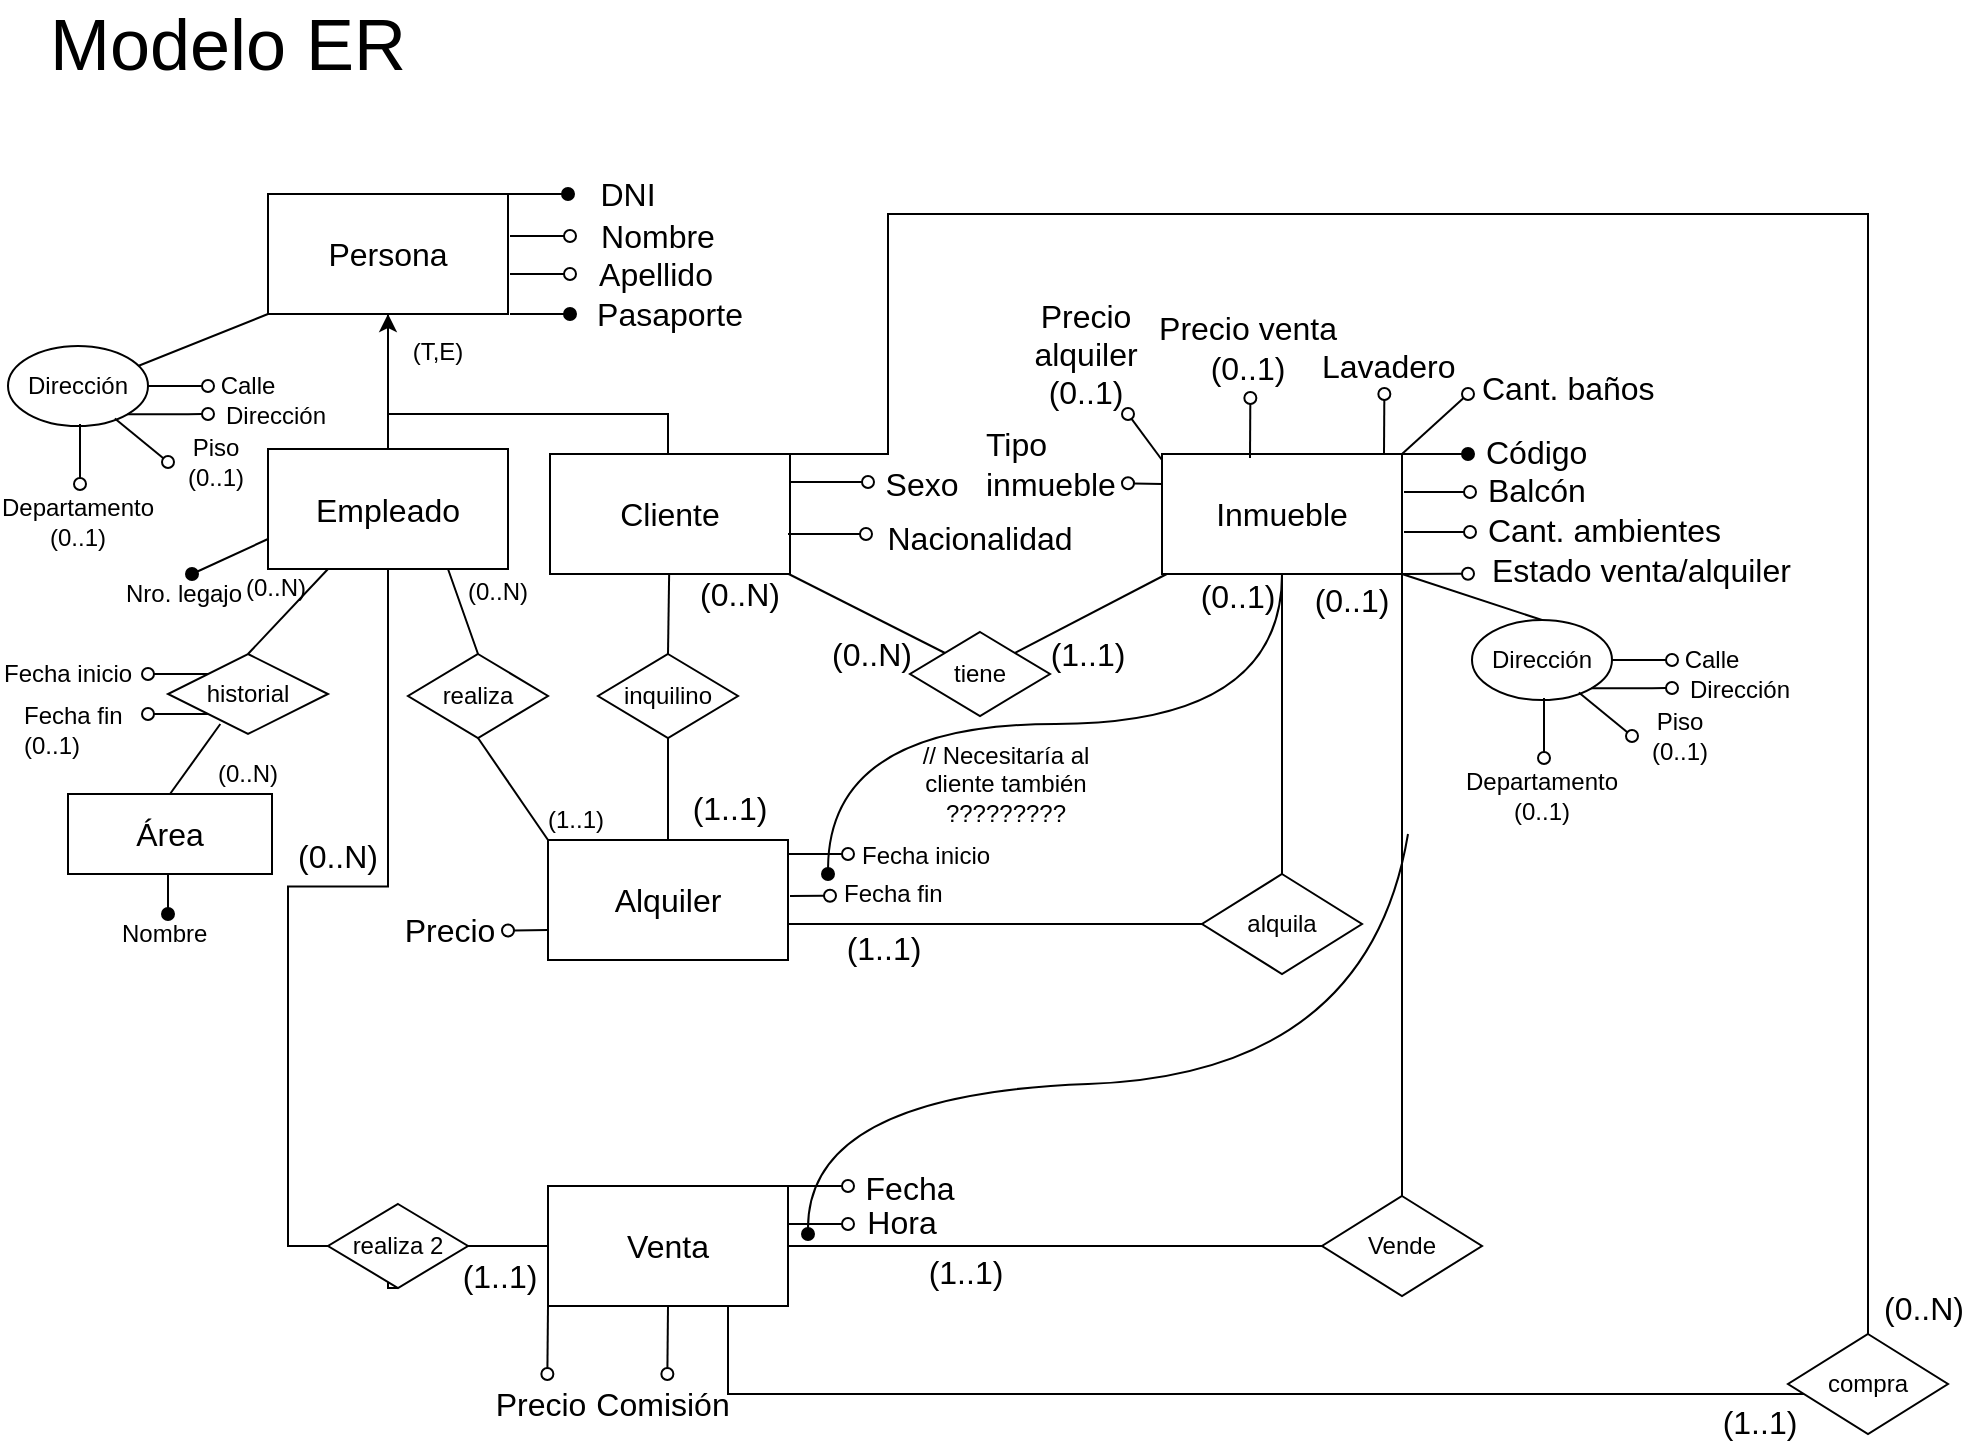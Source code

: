 <mxfile version="20.2.7" type="device"><diagram id="W8hEB3tM018DTGU-wFi-" name="Ejercicio 1"><mxGraphModel dx="2170" dy="1125" grid="1" gridSize="10" guides="1" tooltips="1" connect="1" arrows="1" fold="1" page="1" pageScale="1" pageWidth="827" pageHeight="1169" math="0" shadow="0"><root><mxCell id="0"/><mxCell id="1" parent="0"/><mxCell id="OO-5NYJjvd0IN1v0idhl-1" value="&lt;font style=&quot;font-size: 36px;&quot;&gt;Modelo ER&lt;br&gt;&lt;/font&gt;" style="text;html=1;strokeColor=none;fillColor=none;align=center;verticalAlign=middle;whiteSpace=wrap;rounded=0;" parent="1" vertex="1"><mxGeometry x="40" y="50" width="200" height="30" as="geometry"/></mxCell><mxCell id="OO-5NYJjvd0IN1v0idhl-5" style="edgeStyle=orthogonalEdgeStyle;rounded=0;orthogonalLoop=1;jettySize=auto;html=1;exitX=1;exitY=0;exitDx=0;exitDy=0;fontSize=16;endArrow=oval;endFill=1;" parent="1" source="OO-5NYJjvd0IN1v0idhl-3" edge="1"><mxGeometry relative="1" as="geometry"><mxPoint x="310" y="140" as="targetPoint"/></mxGeometry></mxCell><mxCell id="OO-5NYJjvd0IN1v0idhl-13" style="rounded=0;orthogonalLoop=1;jettySize=auto;html=1;exitX=0;exitY=1;exitDx=0;exitDy=0;fontSize=16;endArrow=none;endFill=0;" parent="1" source="OO-5NYJjvd0IN1v0idhl-3" edge="1"><mxGeometry relative="1" as="geometry"><mxPoint x="60" y="240" as="targetPoint"/></mxGeometry></mxCell><mxCell id="OO-5NYJjvd0IN1v0idhl-24" style="edgeStyle=orthogonalEdgeStyle;rounded=0;orthogonalLoop=1;jettySize=auto;html=1;exitX=0.75;exitY=1;exitDx=0;exitDy=0;fontSize=16;endArrow=classic;endFill=1;" parent="1" source="OO-5NYJjvd0IN1v0idhl-3" edge="1"><mxGeometry relative="1" as="geometry"><mxPoint x="360" y="320" as="targetPoint"/><Array as="points"><mxPoint x="220" y="200"/><mxPoint x="220" y="250"/><mxPoint x="360" y="250"/></Array></mxGeometry></mxCell><mxCell id="OO-5NYJjvd0IN1v0idhl-26" style="edgeStyle=orthogonalEdgeStyle;rounded=0;orthogonalLoop=1;jettySize=auto;html=1;fontSize=16;endArrow=none;endFill=0;startArrow=classic;startFill=1;" parent="1" source="OO-5NYJjvd0IN1v0idhl-3" edge="1"><mxGeometry relative="1" as="geometry"><mxPoint x="220" y="270" as="targetPoint"/></mxGeometry></mxCell><mxCell id="OO-5NYJjvd0IN1v0idhl-3" value="Persona" style="rounded=0;whiteSpace=wrap;html=1;fontSize=16;" parent="1" vertex="1"><mxGeometry x="160" y="140" width="120" height="60" as="geometry"/></mxCell><mxCell id="OO-5NYJjvd0IN1v0idhl-6" value="DNI" style="text;html=1;strokeColor=none;fillColor=none;align=center;verticalAlign=middle;whiteSpace=wrap;rounded=0;fontSize=16;" parent="1" vertex="1"><mxGeometry x="320" y="130" width="40" height="20" as="geometry"/></mxCell><mxCell id="OO-5NYJjvd0IN1v0idhl-7" style="edgeStyle=orthogonalEdgeStyle;rounded=0;orthogonalLoop=1;jettySize=auto;html=1;exitX=1;exitY=0;exitDx=0;exitDy=0;fontSize=16;endArrow=oval;endFill=0;" parent="1" edge="1"><mxGeometry relative="1" as="geometry"><mxPoint x="311" y="161" as="targetPoint"/><mxPoint x="281" y="161" as="sourcePoint"/></mxGeometry></mxCell><mxCell id="OO-5NYJjvd0IN1v0idhl-8" value="Nombre" style="text;html=1;strokeColor=none;fillColor=none;align=center;verticalAlign=middle;whiteSpace=wrap;rounded=0;fontSize=16;" parent="1" vertex="1"><mxGeometry x="335" y="151" width="40" height="20" as="geometry"/></mxCell><mxCell id="OO-5NYJjvd0IN1v0idhl-9" style="edgeStyle=orthogonalEdgeStyle;rounded=0;orthogonalLoop=1;jettySize=auto;html=1;exitX=1;exitY=0;exitDx=0;exitDy=0;fontSize=16;endArrow=oval;endFill=1;" parent="1" edge="1"><mxGeometry relative="1" as="geometry"><mxPoint x="311" y="200" as="targetPoint"/><mxPoint x="281" y="200" as="sourcePoint"/></mxGeometry></mxCell><mxCell id="OO-5NYJjvd0IN1v0idhl-10" value="Pasaporte" style="text;html=1;strokeColor=none;fillColor=none;align=center;verticalAlign=middle;whiteSpace=wrap;rounded=0;fontSize=16;" parent="1" vertex="1"><mxGeometry x="341" y="190" width="40" height="20" as="geometry"/></mxCell><mxCell id="OO-5NYJjvd0IN1v0idhl-11" style="edgeStyle=orthogonalEdgeStyle;rounded=0;orthogonalLoop=1;jettySize=auto;html=1;exitX=1;exitY=0;exitDx=0;exitDy=0;fontSize=16;endArrow=oval;endFill=0;" parent="1" edge="1"><mxGeometry relative="1" as="geometry"><mxPoint x="311" y="180" as="targetPoint"/><mxPoint x="281" y="180" as="sourcePoint"/></mxGeometry></mxCell><mxCell id="OO-5NYJjvd0IN1v0idhl-12" value="Apellido" style="text;html=1;strokeColor=none;fillColor=none;align=center;verticalAlign=middle;whiteSpace=wrap;rounded=0;fontSize=16;" parent="1" vertex="1"><mxGeometry x="334" y="170" width="40" height="20" as="geometry"/></mxCell><mxCell id="OO-5NYJjvd0IN1v0idhl-15" style="edgeStyle=orthogonalEdgeStyle;rounded=0;orthogonalLoop=1;jettySize=auto;html=1;endArrow=oval;endFill=0;" parent="1" source="OO-5NYJjvd0IN1v0idhl-16" edge="1"><mxGeometry relative="1" as="geometry"><mxPoint x="130" y="236" as="targetPoint"/></mxGeometry></mxCell><mxCell id="OO-5NYJjvd0IN1v0idhl-16" value="Dirección" style="ellipse;whiteSpace=wrap;html=1;" parent="1" vertex="1"><mxGeometry x="30" y="216" width="70" height="40" as="geometry"/></mxCell><mxCell id="OO-5NYJjvd0IN1v0idhl-17" value="Calle" style="text;html=1;strokeColor=none;fillColor=none;align=center;verticalAlign=middle;whiteSpace=wrap;rounded=0;" parent="1" vertex="1"><mxGeometry x="135" y="226" width="30" height="20" as="geometry"/></mxCell><mxCell id="OO-5NYJjvd0IN1v0idhl-18" style="edgeStyle=orthogonalEdgeStyle;rounded=0;orthogonalLoop=1;jettySize=auto;html=1;endArrow=oval;endFill=0;exitX=1;exitY=1;exitDx=0;exitDy=0;" parent="1" source="OO-5NYJjvd0IN1v0idhl-16" edge="1"><mxGeometry relative="1" as="geometry"><mxPoint x="130" y="250" as="targetPoint"/><mxPoint x="110" y="246" as="sourcePoint"/></mxGeometry></mxCell><mxCell id="OO-5NYJjvd0IN1v0idhl-19" value="Dirección" style="text;html=1;strokeColor=none;fillColor=none;align=center;verticalAlign=middle;whiteSpace=wrap;rounded=0;" parent="1" vertex="1"><mxGeometry x="149" y="241" width="30" height="20" as="geometry"/></mxCell><mxCell id="OO-5NYJjvd0IN1v0idhl-20" style="edgeStyle=orthogonalEdgeStyle;rounded=0;orthogonalLoop=1;jettySize=auto;html=1;endArrow=oval;endFill=0;" parent="1" edge="1"><mxGeometry relative="1" as="geometry"><mxPoint x="66" y="285" as="targetPoint"/><mxPoint x="66" y="255" as="sourcePoint"/></mxGeometry></mxCell><mxCell id="OO-5NYJjvd0IN1v0idhl-21" value="Piso&lt;br&gt;(0..1)" style="text;html=1;strokeColor=none;fillColor=none;align=center;verticalAlign=middle;whiteSpace=wrap;rounded=0;" parent="1" vertex="1"><mxGeometry x="119" y="264" width="30" height="20" as="geometry"/></mxCell><mxCell id="OO-5NYJjvd0IN1v0idhl-22" value="Departamento&lt;br&gt;(0..1)" style="text;html=1;strokeColor=none;fillColor=none;align=center;verticalAlign=middle;whiteSpace=wrap;rounded=0;" parent="1" vertex="1"><mxGeometry x="50" y="294" width="30" height="20" as="geometry"/></mxCell><mxCell id="OO-5NYJjvd0IN1v0idhl-23" value="" style="endArrow=oval;html=1;rounded=0;exitX=0.763;exitY=0.907;exitDx=0;exitDy=0;exitPerimeter=0;endFill=0;" parent="1" source="OO-5NYJjvd0IN1v0idhl-16" edge="1"><mxGeometry width="50" height="50" relative="1" as="geometry"><mxPoint x="-10" y="304" as="sourcePoint"/><mxPoint x="110" y="274" as="targetPoint"/></mxGeometry></mxCell><mxCell id="OO-5NYJjvd0IN1v0idhl-27" style="edgeStyle=orthogonalEdgeStyle;rounded=0;orthogonalLoop=1;jettySize=auto;html=1;exitX=1;exitY=0;exitDx=0;exitDy=0;fontSize=16;endArrow=oval;endFill=0;" parent="1" edge="1"><mxGeometry relative="1" as="geometry"><mxPoint x="460" y="284" as="targetPoint"/><mxPoint x="421" y="284" as="sourcePoint"/></mxGeometry></mxCell><mxCell id="wUTFjJriiEZD1LqRLiIs-66" style="edgeStyle=none;rounded=0;orthogonalLoop=1;jettySize=auto;html=1;entryX=0;entryY=0;entryDx=0;entryDy=0;endArrow=none;endFill=0;" edge="1" parent="1" source="OO-5NYJjvd0IN1v0idhl-25" target="wUTFjJriiEZD1LqRLiIs-65"><mxGeometry relative="1" as="geometry"/></mxCell><mxCell id="wUTFjJriiEZD1LqRLiIs-72" style="edgeStyle=none;rounded=0;orthogonalLoop=1;jettySize=auto;html=1;entryX=0.5;entryY=0;entryDx=0;entryDy=0;endArrow=none;endFill=0;" edge="1" parent="1" source="OO-5NYJjvd0IN1v0idhl-25" target="wUTFjJriiEZD1LqRLiIs-60"><mxGeometry relative="1" as="geometry"/></mxCell><mxCell id="wUTFjJriiEZD1LqRLiIs-98" style="edgeStyle=orthogonalEdgeStyle;rounded=0;orthogonalLoop=1;jettySize=auto;html=1;exitX=0.75;exitY=0;exitDx=0;exitDy=0;entryX=0.75;entryY=1;entryDx=0;entryDy=0;endArrow=none;endFill=0;elbow=vertical;" edge="1" parent="1" source="OO-5NYJjvd0IN1v0idhl-25" target="wUTFjJriiEZD1LqRLiIs-83"><mxGeometry relative="1" as="geometry"><Array as="points"><mxPoint x="470" y="270"/><mxPoint x="470" y="150"/><mxPoint x="960" y="150"/><mxPoint x="960" y="740"/><mxPoint x="390" y="740"/></Array></mxGeometry></mxCell><mxCell id="OO-5NYJjvd0IN1v0idhl-25" value="Cliente" style="rounded=0;whiteSpace=wrap;html=1;fontSize=16;" parent="1" vertex="1"><mxGeometry x="301" y="270" width="120" height="60" as="geometry"/></mxCell><mxCell id="OO-5NYJjvd0IN1v0idhl-28" value="Sexo" style="text;html=1;strokeColor=none;fillColor=none;align=center;verticalAlign=middle;whiteSpace=wrap;rounded=0;fontSize=16;" parent="1" vertex="1"><mxGeometry x="467" y="275" width="40" height="20" as="geometry"/></mxCell><mxCell id="OO-5NYJjvd0IN1v0idhl-29" style="edgeStyle=orthogonalEdgeStyle;rounded=0;orthogonalLoop=1;jettySize=auto;html=1;exitX=1;exitY=0;exitDx=0;exitDy=0;fontSize=16;endArrow=oval;endFill=0;" parent="1" edge="1"><mxGeometry relative="1" as="geometry"><mxPoint x="459" y="310" as="targetPoint"/><mxPoint x="420" y="310" as="sourcePoint"/></mxGeometry></mxCell><mxCell id="OO-5NYJjvd0IN1v0idhl-30" value="Nacionalidad" style="text;html=1;strokeColor=none;fillColor=none;align=center;verticalAlign=middle;whiteSpace=wrap;rounded=0;fontSize=16;" parent="1" vertex="1"><mxGeometry x="469" y="305" width="94" height="13" as="geometry"/></mxCell><mxCell id="wUTFjJriiEZD1LqRLiIs-1" style="rounded=0;orthogonalLoop=1;jettySize=auto;html=1;exitX=0;exitY=0.75;exitDx=0;exitDy=0;endArrow=oval;endFill=1;" edge="1" parent="1" source="OO-5NYJjvd0IN1v0idhl-31"><mxGeometry relative="1" as="geometry"><mxPoint x="122" y="330" as="targetPoint"/></mxGeometry></mxCell><mxCell id="wUTFjJriiEZD1LqRLiIs-4" style="edgeStyle=none;rounded=0;orthogonalLoop=1;jettySize=auto;html=1;exitX=0.327;exitY=0.875;exitDx=0;exitDy=0;entryX=0.5;entryY=0;entryDx=0;entryDy=0;endArrow=none;endFill=0;startArrow=none;exitPerimeter=0;" edge="1" parent="1" source="wUTFjJriiEZD1LqRLiIs-5" target="wUTFjJriiEZD1LqRLiIs-3"><mxGeometry relative="1" as="geometry"/></mxCell><mxCell id="wUTFjJriiEZD1LqRLiIs-74" style="edgeStyle=none;rounded=0;orthogonalLoop=1;jettySize=auto;html=1;exitX=0.75;exitY=1;exitDx=0;exitDy=0;entryX=0.5;entryY=0;entryDx=0;entryDy=0;endArrow=none;endFill=0;" edge="1" parent="1" source="OO-5NYJjvd0IN1v0idhl-31" target="wUTFjJriiEZD1LqRLiIs-73"><mxGeometry relative="1" as="geometry"/></mxCell><mxCell id="OO-5NYJjvd0IN1v0idhl-31" value="Empleado" style="rounded=0;whiteSpace=wrap;html=1;fontSize=16;" parent="1" vertex="1"><mxGeometry x="160" y="267.5" width="120" height="60" as="geometry"/></mxCell><mxCell id="wUTFjJriiEZD1LqRLiIs-2" value="Nro. legajo" style="text;html=1;strokeColor=none;fillColor=none;align=center;verticalAlign=middle;whiteSpace=wrap;rounded=0;" vertex="1" parent="1"><mxGeometry x="87" y="330" width="62" height="20" as="geometry"/></mxCell><mxCell id="wUTFjJriiEZD1LqRLiIs-92" style="edgeStyle=orthogonalEdgeStyle;rounded=0;orthogonalLoop=1;jettySize=auto;html=1;exitX=0.5;exitY=1;exitDx=0;exitDy=0;entryX=0.5;entryY=0;entryDx=0;entryDy=0;endArrow=oval;endFill=1;" edge="1" parent="1" source="wUTFjJriiEZD1LqRLiIs-3" target="wUTFjJriiEZD1LqRLiIs-14"><mxGeometry relative="1" as="geometry"/></mxCell><mxCell id="wUTFjJriiEZD1LqRLiIs-3" value="Área" style="rounded=0;whiteSpace=wrap;html=1;fontSize=16;" vertex="1" parent="1"><mxGeometry x="60" y="440" width="102" height="40" as="geometry"/></mxCell><mxCell id="wUTFjJriiEZD1LqRLiIs-15" style="edgeStyle=none;rounded=0;orthogonalLoop=1;jettySize=auto;html=1;exitX=0;exitY=0;exitDx=0;exitDy=0;endArrow=oval;endFill=0;" edge="1" parent="1" source="wUTFjJriiEZD1LqRLiIs-5"><mxGeometry relative="1" as="geometry"><mxPoint x="100" y="380" as="targetPoint"/></mxGeometry></mxCell><mxCell id="wUTFjJriiEZD1LqRLiIs-16" style="edgeStyle=none;rounded=0;orthogonalLoop=1;jettySize=auto;html=1;exitX=0;exitY=1;exitDx=0;exitDy=0;endArrow=oval;endFill=0;" edge="1" parent="1" source="wUTFjJriiEZD1LqRLiIs-5"><mxGeometry relative="1" as="geometry"><mxPoint x="100" y="400" as="targetPoint"/></mxGeometry></mxCell><mxCell id="wUTFjJriiEZD1LqRLiIs-5" value="historial" style="rhombus;whiteSpace=wrap;html=1;" vertex="1" parent="1"><mxGeometry x="110" y="370" width="80" height="40" as="geometry"/></mxCell><mxCell id="wUTFjJriiEZD1LqRLiIs-6" value="" style="edgeStyle=none;rounded=0;orthogonalLoop=1;jettySize=auto;html=1;exitX=0.25;exitY=1;exitDx=0;exitDy=0;entryX=0.5;entryY=0;entryDx=0;entryDy=0;endArrow=none;endFill=0;" edge="1" parent="1" source="OO-5NYJjvd0IN1v0idhl-31" target="wUTFjJriiEZD1LqRLiIs-5"><mxGeometry relative="1" as="geometry"><mxPoint x="190" y="327.5" as="sourcePoint"/><mxPoint x="118" y="440" as="targetPoint"/></mxGeometry></mxCell><mxCell id="wUTFjJriiEZD1LqRLiIs-7" value="(0..N)" style="text;html=1;strokeColor=none;fillColor=none;align=center;verticalAlign=middle;whiteSpace=wrap;rounded=0;" vertex="1" parent="1"><mxGeometry x="144" y="327" width="40" height="20" as="geometry"/></mxCell><mxCell id="wUTFjJriiEZD1LqRLiIs-8" value="(0..N)" style="text;html=1;strokeColor=none;fillColor=none;align=center;verticalAlign=middle;whiteSpace=wrap;rounded=0;" vertex="1" parent="1"><mxGeometry x="130" y="420" width="40" height="20" as="geometry"/></mxCell><mxCell id="wUTFjJriiEZD1LqRLiIs-10" value="Fecha inicio" style="text;html=1;strokeColor=none;fillColor=none;align=left;verticalAlign=middle;whiteSpace=wrap;rounded=0;" vertex="1" parent="1"><mxGeometry x="26" y="370" width="70" height="20" as="geometry"/></mxCell><mxCell id="wUTFjJriiEZD1LqRLiIs-12" value="Fecha fin&lt;br&gt;(0..1)" style="text;html=1;strokeColor=none;fillColor=none;align=left;verticalAlign=middle;whiteSpace=wrap;rounded=0;" vertex="1" parent="1"><mxGeometry x="36" y="398" width="61" height="20" as="geometry"/></mxCell><mxCell id="wUTFjJriiEZD1LqRLiIs-14" value="Nombre" style="text;html=1;strokeColor=none;fillColor=none;align=left;verticalAlign=middle;whiteSpace=wrap;rounded=0;" vertex="1" parent="1"><mxGeometry x="85" y="500" width="50" height="20" as="geometry"/></mxCell><mxCell id="wUTFjJriiEZD1LqRLiIs-29" style="edgeStyle=none;rounded=0;orthogonalLoop=1;jettySize=auto;html=1;exitX=1;exitY=0.75;exitDx=0;exitDy=0;entryX=0.5;entryY=0;entryDx=0;entryDy=0;endArrow=none;endFill=0;" edge="1" parent="1" target="wUTFjJriiEZD1LqRLiIs-21"><mxGeometry relative="1" as="geometry"><mxPoint x="727" y="330" as="sourcePoint"/></mxGeometry></mxCell><mxCell id="wUTFjJriiEZD1LqRLiIs-30" style="edgeStyle=none;rounded=0;orthogonalLoop=1;jettySize=auto;html=1;exitX=1;exitY=0;exitDx=0;exitDy=0;endArrow=oval;endFill=1;" edge="1" parent="1" source="wUTFjJriiEZD1LqRLiIs-18"><mxGeometry relative="1" as="geometry"><mxPoint x="760" y="270" as="targetPoint"/></mxGeometry></mxCell><mxCell id="wUTFjJriiEZD1LqRLiIs-37" style="edgeStyle=none;rounded=0;orthogonalLoop=1;jettySize=auto;html=1;exitX=1;exitY=0;exitDx=0;exitDy=0;endArrow=oval;endFill=0;" edge="1" parent="1" source="wUTFjJriiEZD1LqRLiIs-18"><mxGeometry relative="1" as="geometry"><mxPoint x="760" y="240" as="targetPoint"/></mxGeometry></mxCell><mxCell id="wUTFjJriiEZD1LqRLiIs-39" style="edgeStyle=none;rounded=0;orthogonalLoop=1;jettySize=auto;html=1;exitX=0.75;exitY=0;exitDx=0;exitDy=0;endArrow=oval;endFill=0;" edge="1" parent="1"><mxGeometry relative="1" as="geometry"><mxPoint x="718.174" y="240" as="targetPoint"/><mxPoint x="718" y="270" as="sourcePoint"/></mxGeometry></mxCell><mxCell id="wUTFjJriiEZD1LqRLiIs-45" style="edgeStyle=none;rounded=0;orthogonalLoop=1;jettySize=auto;html=1;exitX=1;exitY=1;exitDx=0;exitDy=0;endArrow=oval;endFill=0;" edge="1" parent="1" source="wUTFjJriiEZD1LqRLiIs-18"><mxGeometry relative="1" as="geometry"><mxPoint x="760" y="329.87" as="targetPoint"/></mxGeometry></mxCell><mxCell id="wUTFjJriiEZD1LqRLiIs-47" style="edgeStyle=none;rounded=0;orthogonalLoop=1;jettySize=auto;html=1;exitX=0;exitY=0.25;exitDx=0;exitDy=0;endArrow=oval;endFill=0;" edge="1" parent="1" source="wUTFjJriiEZD1LqRLiIs-18"><mxGeometry relative="1" as="geometry"><mxPoint x="590" y="284.652" as="targetPoint"/></mxGeometry></mxCell><mxCell id="wUTFjJriiEZD1LqRLiIs-53" style="edgeStyle=orthogonalEdgeStyle;rounded=0;orthogonalLoop=1;jettySize=auto;html=1;exitX=0.5;exitY=1;exitDx=0;exitDy=0;entryX=1;entryY=0.75;entryDx=0;entryDy=0;endArrow=none;endFill=0;startArrow=none;" edge="1" parent="1" source="wUTFjJriiEZD1LqRLiIs-54" target="wUTFjJriiEZD1LqRLiIs-49"><mxGeometry relative="1" as="geometry"><Array as="points"><mxPoint x="667" y="505"/></Array></mxGeometry></mxCell><mxCell id="wUTFjJriiEZD1LqRLiIs-67" style="edgeStyle=none;rounded=0;orthogonalLoop=1;jettySize=auto;html=1;entryX=1;entryY=0;entryDx=0;entryDy=0;endArrow=none;endFill=0;" edge="1" parent="1" source="wUTFjJriiEZD1LqRLiIs-18" target="wUTFjJriiEZD1LqRLiIs-65"><mxGeometry relative="1" as="geometry"/></mxCell><mxCell id="wUTFjJriiEZD1LqRLiIs-80" style="edgeStyle=orthogonalEdgeStyle;curved=1;rounded=0;orthogonalLoop=1;jettySize=auto;html=1;exitX=0.5;exitY=1;exitDx=0;exitDy=0;endArrow=oval;endFill=1;" edge="1" parent="1" source="wUTFjJriiEZD1LqRLiIs-18"><mxGeometry relative="1" as="geometry"><mxPoint x="440" y="480" as="targetPoint"/></mxGeometry></mxCell><mxCell id="wUTFjJriiEZD1LqRLiIs-18" value="Inmueble" style="rounded=0;whiteSpace=wrap;html=1;fontSize=16;" vertex="1" parent="1"><mxGeometry x="607" y="270" width="120" height="60" as="geometry"/></mxCell><mxCell id="wUTFjJriiEZD1LqRLiIs-20" style="edgeStyle=orthogonalEdgeStyle;rounded=0;orthogonalLoop=1;jettySize=auto;html=1;endArrow=oval;endFill=0;" edge="1" parent="1" source="wUTFjJriiEZD1LqRLiIs-21"><mxGeometry relative="1" as="geometry"><mxPoint x="862" y="373" as="targetPoint"/></mxGeometry></mxCell><mxCell id="wUTFjJriiEZD1LqRLiIs-21" value="Dirección" style="ellipse;whiteSpace=wrap;html=1;" vertex="1" parent="1"><mxGeometry x="762" y="353" width="70" height="40" as="geometry"/></mxCell><mxCell id="wUTFjJriiEZD1LqRLiIs-22" value="Calle" style="text;html=1;strokeColor=none;fillColor=none;align=center;verticalAlign=middle;whiteSpace=wrap;rounded=0;" vertex="1" parent="1"><mxGeometry x="867" y="363" width="30" height="20" as="geometry"/></mxCell><mxCell id="wUTFjJriiEZD1LqRLiIs-23" style="edgeStyle=orthogonalEdgeStyle;rounded=0;orthogonalLoop=1;jettySize=auto;html=1;endArrow=oval;endFill=0;exitX=1;exitY=1;exitDx=0;exitDy=0;" edge="1" parent="1" source="wUTFjJriiEZD1LqRLiIs-21"><mxGeometry relative="1" as="geometry"><mxPoint x="862" y="387.0" as="targetPoint"/><mxPoint x="842" y="383" as="sourcePoint"/></mxGeometry></mxCell><mxCell id="wUTFjJriiEZD1LqRLiIs-24" value="Dirección" style="text;html=1;strokeColor=none;fillColor=none;align=center;verticalAlign=middle;whiteSpace=wrap;rounded=0;" vertex="1" parent="1"><mxGeometry x="881" y="378" width="30" height="20" as="geometry"/></mxCell><mxCell id="wUTFjJriiEZD1LqRLiIs-25" style="edgeStyle=orthogonalEdgeStyle;rounded=0;orthogonalLoop=1;jettySize=auto;html=1;endArrow=oval;endFill=0;" edge="1" parent="1"><mxGeometry relative="1" as="geometry"><mxPoint x="798" y="422.0" as="targetPoint"/><mxPoint x="798" y="392.0" as="sourcePoint"/></mxGeometry></mxCell><mxCell id="wUTFjJriiEZD1LqRLiIs-26" value="Piso&lt;br&gt;(0..1)" style="text;html=1;strokeColor=none;fillColor=none;align=center;verticalAlign=middle;whiteSpace=wrap;rounded=0;" vertex="1" parent="1"><mxGeometry x="851" y="401" width="30" height="20" as="geometry"/></mxCell><mxCell id="wUTFjJriiEZD1LqRLiIs-27" value="Departamento&lt;br&gt;(0..1)" style="text;html=1;strokeColor=none;fillColor=none;align=center;verticalAlign=middle;whiteSpace=wrap;rounded=0;" vertex="1" parent="1"><mxGeometry x="782" y="431" width="30" height="20" as="geometry"/></mxCell><mxCell id="wUTFjJriiEZD1LqRLiIs-28" value="" style="endArrow=oval;html=1;rounded=0;exitX=0.763;exitY=0.907;exitDx=0;exitDy=0;exitPerimeter=0;endFill=0;" edge="1" parent="1" source="wUTFjJriiEZD1LqRLiIs-21"><mxGeometry width="50" height="50" relative="1" as="geometry"><mxPoint x="722" y="441" as="sourcePoint"/><mxPoint x="842" y="411" as="targetPoint"/></mxGeometry></mxCell><mxCell id="wUTFjJriiEZD1LqRLiIs-31" value="Código" style="text;html=1;strokeColor=none;fillColor=none;align=left;verticalAlign=middle;whiteSpace=wrap;rounded=0;fontSize=16;" vertex="1" parent="1"><mxGeometry x="767" y="259" width="40" height="20" as="geometry"/></mxCell><mxCell id="wUTFjJriiEZD1LqRLiIs-32" style="edgeStyle=none;rounded=0;orthogonalLoop=1;jettySize=auto;html=1;exitX=1;exitY=0;exitDx=0;exitDy=0;endArrow=oval;endFill=0;" edge="1" parent="1"><mxGeometry relative="1" as="geometry"><mxPoint x="761" y="289" as="targetPoint"/><mxPoint x="728" y="289" as="sourcePoint"/></mxGeometry></mxCell><mxCell id="wUTFjJriiEZD1LqRLiIs-33" value="Balcón" style="text;html=1;strokeColor=none;fillColor=none;align=left;verticalAlign=middle;whiteSpace=wrap;rounded=0;fontSize=16;" vertex="1" parent="1"><mxGeometry x="768" y="278" width="40" height="20" as="geometry"/></mxCell><mxCell id="wUTFjJriiEZD1LqRLiIs-35" style="edgeStyle=none;rounded=0;orthogonalLoop=1;jettySize=auto;html=1;exitX=1;exitY=0;exitDx=0;exitDy=0;endArrow=oval;endFill=0;" edge="1" parent="1"><mxGeometry relative="1" as="geometry"><mxPoint x="761" y="309" as="targetPoint"/><mxPoint x="728" y="309" as="sourcePoint"/></mxGeometry></mxCell><mxCell id="wUTFjJriiEZD1LqRLiIs-36" value="Cant. ambientes" style="text;html=1;strokeColor=none;fillColor=none;align=left;verticalAlign=middle;whiteSpace=wrap;rounded=0;fontSize=16;" vertex="1" parent="1"><mxGeometry x="768" y="298" width="121" height="20" as="geometry"/></mxCell><mxCell id="wUTFjJriiEZD1LqRLiIs-38" value="Cant. baños" style="text;html=1;strokeColor=none;fillColor=none;align=left;verticalAlign=middle;whiteSpace=wrap;rounded=0;fontSize=16;" vertex="1" parent="1"><mxGeometry x="764.5" y="227" width="89" height="20" as="geometry"/></mxCell><mxCell id="wUTFjJriiEZD1LqRLiIs-40" value="Lavadero" style="text;html=1;strokeColor=none;fillColor=none;align=left;verticalAlign=middle;whiteSpace=wrap;rounded=0;fontSize=16;" vertex="1" parent="1"><mxGeometry x="684.5" y="216" width="77.5" height="20" as="geometry"/></mxCell><mxCell id="wUTFjJriiEZD1LqRLiIs-41" style="edgeStyle=none;rounded=0;orthogonalLoop=1;jettySize=auto;html=1;exitX=0.75;exitY=0;exitDx=0;exitDy=0;endArrow=oval;endFill=0;" edge="1" parent="1"><mxGeometry relative="1" as="geometry"><mxPoint x="651.174" y="242" as="targetPoint"/><mxPoint x="651" y="272" as="sourcePoint"/></mxGeometry></mxCell><mxCell id="wUTFjJriiEZD1LqRLiIs-42" value="Precio venta&lt;br&gt;(0..1)" style="text;html=1;strokeColor=none;fillColor=none;align=center;verticalAlign=middle;whiteSpace=wrap;rounded=0;fontSize=16;" vertex="1" parent="1"><mxGeometry x="600" y="207" width="100" height="20" as="geometry"/></mxCell><mxCell id="wUTFjJriiEZD1LqRLiIs-43" style="rounded=0;orthogonalLoop=1;jettySize=auto;html=1;exitX=0.75;exitY=0;exitDx=0;exitDy=0;endArrow=oval;endFill=0;" edge="1" parent="1"><mxGeometry relative="1" as="geometry"><mxPoint x="590" y="250" as="targetPoint"/><mxPoint x="607" y="273" as="sourcePoint"/></mxGeometry></mxCell><mxCell id="wUTFjJriiEZD1LqRLiIs-44" value="Precio&lt;br&gt;alquiler&lt;br&gt;(0..1)" style="text;html=1;strokeColor=none;fillColor=none;align=center;verticalAlign=middle;whiteSpace=wrap;rounded=0;fontSize=16;" vertex="1" parent="1"><mxGeometry x="529.5" y="210" width="77.5" height="20" as="geometry"/></mxCell><mxCell id="wUTFjJriiEZD1LqRLiIs-46" value="Estado venta/alquiler" style="text;html=1;strokeColor=none;fillColor=none;align=left;verticalAlign=middle;whiteSpace=wrap;rounded=0;fontSize=16;" vertex="1" parent="1"><mxGeometry x="770" y="318" width="160" height="20" as="geometry"/></mxCell><mxCell id="wUTFjJriiEZD1LqRLiIs-48" value="Tipo&lt;br&gt;inmueble" style="text;html=1;strokeColor=none;fillColor=none;align=left;verticalAlign=middle;whiteSpace=wrap;rounded=0;fontSize=16;" vertex="1" parent="1"><mxGeometry x="517" y="265" width="73" height="20" as="geometry"/></mxCell><mxCell id="wUTFjJriiEZD1LqRLiIs-81" style="rounded=0;orthogonalLoop=1;jettySize=auto;html=1;endArrow=oval;endFill=0;" edge="1" parent="1"><mxGeometry relative="1" as="geometry"><mxPoint x="450" y="470" as="targetPoint"/><mxPoint x="420" y="470" as="sourcePoint"/></mxGeometry></mxCell><mxCell id="wUTFjJriiEZD1LqRLiIs-86" style="edgeStyle=none;rounded=0;orthogonalLoop=1;jettySize=auto;html=1;exitX=0;exitY=0.75;exitDx=0;exitDy=0;endArrow=oval;endFill=0;" edge="1" parent="1" source="wUTFjJriiEZD1LqRLiIs-49"><mxGeometry relative="1" as="geometry"><mxPoint x="280" y="508.25" as="targetPoint"/></mxGeometry></mxCell><mxCell id="wUTFjJriiEZD1LqRLiIs-49" value="Alquiler" style="rounded=0;whiteSpace=wrap;html=1;fontSize=16;" vertex="1" parent="1"><mxGeometry x="300" y="463" width="120" height="60" as="geometry"/></mxCell><mxCell id="wUTFjJriiEZD1LqRLiIs-51" value="Fecha inicio" style="text;html=1;strokeColor=none;fillColor=none;align=left;verticalAlign=middle;whiteSpace=wrap;rounded=0;" vertex="1" parent="1"><mxGeometry x="455" y="461" width="75" height="20" as="geometry"/></mxCell><mxCell id="wUTFjJriiEZD1LqRLiIs-54" value="alquila" style="rhombus;whiteSpace=wrap;html=1;" vertex="1" parent="1"><mxGeometry x="627" y="480" width="80" height="50" as="geometry"/></mxCell><mxCell id="wUTFjJriiEZD1LqRLiIs-56" value="" style="edgeStyle=orthogonalEdgeStyle;rounded=0;orthogonalLoop=1;jettySize=auto;html=1;exitX=0.5;exitY=1;exitDx=0;exitDy=0;endArrow=none;endFill=0;entryX=0.5;entryY=0;entryDx=0;entryDy=0;" edge="1" parent="1" source="wUTFjJriiEZD1LqRLiIs-18" target="wUTFjJriiEZD1LqRLiIs-54"><mxGeometry relative="1" as="geometry"><mxPoint x="667" y="330" as="sourcePoint"/><mxPoint x="667" y="440" as="targetPoint"/></mxGeometry></mxCell><mxCell id="wUTFjJriiEZD1LqRLiIs-57" value="(0..1)" style="text;html=1;strokeColor=none;fillColor=none;align=center;verticalAlign=middle;whiteSpace=wrap;rounded=0;fontSize=16;" vertex="1" parent="1"><mxGeometry x="620" y="334" width="50" height="13" as="geometry"/></mxCell><mxCell id="wUTFjJriiEZD1LqRLiIs-58" value="(1..1)" style="text;html=1;strokeColor=none;fillColor=none;align=center;verticalAlign=middle;whiteSpace=wrap;rounded=0;fontSize=16;" vertex="1" parent="1"><mxGeometry x="443" y="510" width="50" height="13" as="geometry"/></mxCell><mxCell id="wUTFjJriiEZD1LqRLiIs-62" style="rounded=0;orthogonalLoop=1;jettySize=auto;html=1;entryX=0.5;entryY=0;entryDx=0;entryDy=0;endArrow=none;endFill=0;" edge="1" parent="1" source="wUTFjJriiEZD1LqRLiIs-60" target="wUTFjJriiEZD1LqRLiIs-49"><mxGeometry relative="1" as="geometry"/></mxCell><mxCell id="wUTFjJriiEZD1LqRLiIs-60" value="inquilino" style="rhombus;whiteSpace=wrap;html=1;" vertex="1" parent="1"><mxGeometry x="325" y="370" width="70" height="42" as="geometry"/></mxCell><mxCell id="wUTFjJriiEZD1LqRLiIs-63" value="(1..1)" style="text;html=1;strokeColor=none;fillColor=none;align=center;verticalAlign=middle;whiteSpace=wrap;rounded=0;fontSize=16;" vertex="1" parent="1"><mxGeometry x="366" y="440" width="50" height="13" as="geometry"/></mxCell><mxCell id="wUTFjJriiEZD1LqRLiIs-64" value="(0..N)" style="text;html=1;strokeColor=none;fillColor=none;align=center;verticalAlign=middle;whiteSpace=wrap;rounded=0;fontSize=16;" vertex="1" parent="1"><mxGeometry x="371" y="333.5" width="50" height="13" as="geometry"/></mxCell><mxCell id="wUTFjJriiEZD1LqRLiIs-65" value="tiene" style="rhombus;whiteSpace=wrap;html=1;" vertex="1" parent="1"><mxGeometry x="481" y="359" width="70" height="42" as="geometry"/></mxCell><mxCell id="wUTFjJriiEZD1LqRLiIs-68" value="(0..N)" style="text;html=1;strokeColor=none;fillColor=none;align=center;verticalAlign=middle;whiteSpace=wrap;rounded=0;fontSize=16;" vertex="1" parent="1"><mxGeometry x="437" y="363" width="50" height="13" as="geometry"/></mxCell><mxCell id="wUTFjJriiEZD1LqRLiIs-69" value="(1..1)" style="text;html=1;strokeColor=none;fillColor=none;align=center;verticalAlign=middle;whiteSpace=wrap;rounded=0;fontSize=16;" vertex="1" parent="1"><mxGeometry x="545.25" y="363" width="50" height="13" as="geometry"/></mxCell><mxCell id="wUTFjJriiEZD1LqRLiIs-70" style="edgeStyle=none;rounded=0;orthogonalLoop=1;jettySize=auto;html=1;exitX=1;exitY=0.25;exitDx=0;exitDy=0;endArrow=oval;endFill=0;" edge="1" parent="1"><mxGeometry relative="1" as="geometry"><mxPoint x="441" y="490.879" as="targetPoint"/><mxPoint x="421" y="491" as="sourcePoint"/></mxGeometry></mxCell><mxCell id="wUTFjJriiEZD1LqRLiIs-71" value="Fecha fin" style="text;html=1;strokeColor=none;fillColor=none;align=left;verticalAlign=middle;whiteSpace=wrap;rounded=0;" vertex="1" parent="1"><mxGeometry x="446" y="480" width="64" height="20" as="geometry"/></mxCell><mxCell id="wUTFjJriiEZD1LqRLiIs-75" style="edgeStyle=none;rounded=0;orthogonalLoop=1;jettySize=auto;html=1;exitX=0.5;exitY=1;exitDx=0;exitDy=0;entryX=0;entryY=0;entryDx=0;entryDy=0;endArrow=none;endFill=0;" edge="1" parent="1" source="wUTFjJriiEZD1LqRLiIs-73" target="wUTFjJriiEZD1LqRLiIs-49"><mxGeometry relative="1" as="geometry"/></mxCell><mxCell id="wUTFjJriiEZD1LqRLiIs-73" value="realiza" style="rhombus;whiteSpace=wrap;html=1;" vertex="1" parent="1"><mxGeometry x="230" y="370" width="70" height="42" as="geometry"/></mxCell><mxCell id="wUTFjJriiEZD1LqRLiIs-76" value="(0..N)" style="text;html=1;strokeColor=none;fillColor=none;align=center;verticalAlign=middle;whiteSpace=wrap;rounded=0;" vertex="1" parent="1"><mxGeometry x="255" y="329" width="40" height="20" as="geometry"/></mxCell><mxCell id="wUTFjJriiEZD1LqRLiIs-78" value="(1..1)" style="text;html=1;strokeColor=none;fillColor=none;align=center;verticalAlign=middle;whiteSpace=wrap;rounded=0;" vertex="1" parent="1"><mxGeometry x="294" y="443" width="40" height="20" as="geometry"/></mxCell><mxCell id="wUTFjJriiEZD1LqRLiIs-82" value="// Necesitaría al cliente también ?????????" style="text;html=1;strokeColor=none;fillColor=none;align=center;verticalAlign=middle;whiteSpace=wrap;rounded=0;" vertex="1" parent="1"><mxGeometry x="473" y="420" width="111.75" height="30" as="geometry"/></mxCell><mxCell id="wUTFjJriiEZD1LqRLiIs-90" style="edgeStyle=none;rounded=0;orthogonalLoop=1;jettySize=auto;html=1;exitX=1;exitY=0.5;exitDx=0;exitDy=0;entryX=0;entryY=0.5;entryDx=0;entryDy=0;endArrow=none;endFill=0;" edge="1" parent="1" source="wUTFjJriiEZD1LqRLiIs-83" target="wUTFjJriiEZD1LqRLiIs-89"><mxGeometry relative="1" as="geometry"/></mxCell><mxCell id="wUTFjJriiEZD1LqRLiIs-91" style="edgeStyle=orthogonalEdgeStyle;rounded=0;orthogonalLoop=1;jettySize=auto;html=1;exitX=0;exitY=0.5;exitDx=0;exitDy=0;entryX=0.5;entryY=1;entryDx=0;entryDy=0;endArrow=none;endFill=0;startArrow=none;" edge="1" parent="1" source="wUTFjJriiEZD1LqRLiIs-93" target="OO-5NYJjvd0IN1v0idhl-31"><mxGeometry relative="1" as="geometry"><Array as="points"/></mxGeometry></mxCell><mxCell id="wUTFjJriiEZD1LqRLiIs-107" style="edgeStyle=orthogonalEdgeStyle;rounded=0;orthogonalLoop=1;jettySize=auto;html=1;exitX=1;exitY=0;exitDx=0;exitDy=0;endArrow=oval;endFill=0;elbow=vertical;" edge="1" parent="1" source="wUTFjJriiEZD1LqRLiIs-83"><mxGeometry relative="1" as="geometry"><mxPoint x="450" y="636.526" as="targetPoint"/></mxGeometry></mxCell><mxCell id="wUTFjJriiEZD1LqRLiIs-116" style="edgeStyle=orthogonalEdgeStyle;rounded=0;orthogonalLoop=1;jettySize=auto;html=1;exitX=0.5;exitY=1;exitDx=0;exitDy=0;endArrow=oval;endFill=0;elbow=vertical;" edge="1" parent="1" source="wUTFjJriiEZD1LqRLiIs-83"><mxGeometry relative="1" as="geometry"><mxPoint x="359.684" y="730" as="targetPoint"/></mxGeometry></mxCell><mxCell id="wUTFjJriiEZD1LqRLiIs-117" style="edgeStyle=orthogonalEdgeStyle;rounded=0;orthogonalLoop=1;jettySize=auto;html=1;exitX=0;exitY=1;exitDx=0;exitDy=0;endArrow=oval;endFill=0;elbow=vertical;" edge="1" parent="1" source="wUTFjJriiEZD1LqRLiIs-83"><mxGeometry relative="1" as="geometry"><mxPoint x="299.684" y="730" as="targetPoint"/></mxGeometry></mxCell><mxCell id="wUTFjJriiEZD1LqRLiIs-123" style="edgeStyle=orthogonalEdgeStyle;rounded=0;orthogonalLoop=1;jettySize=auto;html=1;exitX=1;exitY=0.25;exitDx=0;exitDy=0;endArrow=oval;endFill=0;elbow=vertical;" edge="1" parent="1"><mxGeometry relative="1" as="geometry"><mxPoint x="450" y="655.263" as="targetPoint"/><mxPoint x="420" y="655" as="sourcePoint"/></mxGeometry></mxCell><mxCell id="wUTFjJriiEZD1LqRLiIs-83" value="Venta" style="rounded=0;whiteSpace=wrap;html=1;fontSize=16;" vertex="1" parent="1"><mxGeometry x="300" y="636" width="120" height="60" as="geometry"/></mxCell><mxCell id="wUTFjJriiEZD1LqRLiIs-87" value="Precio" style="text;html=1;strokeColor=none;fillColor=none;align=center;verticalAlign=middle;whiteSpace=wrap;rounded=0;fontSize=16;" vertex="1" parent="1"><mxGeometry x="216" y="501" width="70" height="13" as="geometry"/></mxCell><mxCell id="wUTFjJriiEZD1LqRLiIs-96" style="rounded=0;orthogonalLoop=1;jettySize=auto;html=1;exitX=0.5;exitY=0;exitDx=0;exitDy=0;entryX=1;entryY=1;entryDx=0;entryDy=0;endArrow=none;endFill=0;elbow=vertical;" edge="1" parent="1" source="wUTFjJriiEZD1LqRLiIs-89" target="wUTFjJriiEZD1LqRLiIs-18"><mxGeometry relative="1" as="geometry"/></mxCell><mxCell id="wUTFjJriiEZD1LqRLiIs-89" value="Vende" style="rhombus;whiteSpace=wrap;html=1;" vertex="1" parent="1"><mxGeometry x="687" y="641" width="80" height="50" as="geometry"/></mxCell><mxCell id="wUTFjJriiEZD1LqRLiIs-94" value="" style="edgeStyle=orthogonalEdgeStyle;rounded=0;orthogonalLoop=1;jettySize=auto;html=1;exitX=0;exitY=0.5;exitDx=0;exitDy=0;entryX=0.5;entryY=1;entryDx=0;entryDy=0;endArrow=none;endFill=0;" edge="1" parent="1" source="wUTFjJriiEZD1LqRLiIs-83" target="wUTFjJriiEZD1LqRLiIs-93"><mxGeometry relative="1" as="geometry"><mxPoint x="300" y="666" as="sourcePoint"/><mxPoint x="220" y="393.5" as="targetPoint"/><Array as="points"><mxPoint x="220" y="666"/></Array></mxGeometry></mxCell><mxCell id="wUTFjJriiEZD1LqRLiIs-93" value="realiza 2" style="rhombus;whiteSpace=wrap;html=1;" vertex="1" parent="1"><mxGeometry x="190" y="645" width="70" height="42" as="geometry"/></mxCell><mxCell id="wUTFjJriiEZD1LqRLiIs-99" value="compra" style="rhombus;whiteSpace=wrap;html=1;" vertex="1" parent="1"><mxGeometry x="920" y="710" width="80" height="50" as="geometry"/></mxCell><mxCell id="wUTFjJriiEZD1LqRLiIs-101" value="(0..N)" style="text;html=1;strokeColor=none;fillColor=none;align=center;verticalAlign=middle;whiteSpace=wrap;rounded=0;fontSize=16;" vertex="1" parent="1"><mxGeometry x="963" y="690" width="50" height="13" as="geometry"/></mxCell><mxCell id="wUTFjJriiEZD1LqRLiIs-102" value="(1..1)" style="text;html=1;strokeColor=none;fillColor=none;align=center;verticalAlign=middle;whiteSpace=wrap;rounded=0;fontSize=16;" vertex="1" parent="1"><mxGeometry x="881" y="747" width="50" height="13" as="geometry"/></mxCell><mxCell id="wUTFjJriiEZD1LqRLiIs-103" value="(1..1)" style="text;html=1;strokeColor=none;fillColor=none;align=center;verticalAlign=middle;whiteSpace=wrap;rounded=0;fontSize=16;" vertex="1" parent="1"><mxGeometry x="251" y="674" width="50" height="13" as="geometry"/></mxCell><mxCell id="wUTFjJriiEZD1LqRLiIs-104" value="(0..N)" style="text;html=1;strokeColor=none;fillColor=none;align=center;verticalAlign=middle;whiteSpace=wrap;rounded=0;fontSize=16;" vertex="1" parent="1"><mxGeometry x="170" y="464.5" width="50" height="13" as="geometry"/></mxCell><mxCell id="wUTFjJriiEZD1LqRLiIs-108" value="Fecha" style="text;html=1;strokeColor=none;fillColor=none;align=center;verticalAlign=middle;whiteSpace=wrap;rounded=0;fontSize=16;" vertex="1" parent="1"><mxGeometry x="452" y="630" width="58" height="13" as="geometry"/></mxCell><mxCell id="wUTFjJriiEZD1LqRLiIs-110" value="Hora" style="text;html=1;strokeColor=none;fillColor=none;align=center;verticalAlign=middle;whiteSpace=wrap;rounded=0;fontSize=16;" vertex="1" parent="1"><mxGeometry x="448" y="642" width="58" height="23" as="geometry"/></mxCell><mxCell id="wUTFjJriiEZD1LqRLiIs-114" value="(0..1)" style="text;html=1;strokeColor=none;fillColor=none;align=center;verticalAlign=middle;whiteSpace=wrap;rounded=0;fontSize=16;" vertex="1" parent="1"><mxGeometry x="677" y="336" width="50" height="13" as="geometry"/></mxCell><mxCell id="wUTFjJriiEZD1LqRLiIs-115" value="(1..1)" style="text;html=1;strokeColor=none;fillColor=none;align=center;verticalAlign=middle;whiteSpace=wrap;rounded=0;fontSize=16;" vertex="1" parent="1"><mxGeometry x="484" y="672" width="50" height="13" as="geometry"/></mxCell><mxCell id="wUTFjJriiEZD1LqRLiIs-118" value="Precio" style="text;html=1;strokeColor=none;fillColor=none;align=center;verticalAlign=middle;whiteSpace=wrap;rounded=0;fontSize=16;" vertex="1" parent="1"><mxGeometry x="268" y="730" width="57" height="30" as="geometry"/></mxCell><mxCell id="wUTFjJriiEZD1LqRLiIs-120" value="Comisión" style="text;html=1;strokeColor=none;fillColor=none;align=center;verticalAlign=middle;whiteSpace=wrap;rounded=0;fontSize=16;" vertex="1" parent="1"><mxGeometry x="328.5" y="730" width="57" height="30" as="geometry"/></mxCell><mxCell id="wUTFjJriiEZD1LqRLiIs-124" value="" style="curved=1;endArrow=oval;html=1;rounded=0;elbow=vertical;endFill=1;" edge="1" parent="1"><mxGeometry width="50" height="50" relative="1" as="geometry"><mxPoint x="730" y="460" as="sourcePoint"/><mxPoint x="430" y="660" as="targetPoint"/><Array as="points"><mxPoint x="710" y="580"/><mxPoint x="430" y="590"/></Array></mxGeometry></mxCell><mxCell id="wUTFjJriiEZD1LqRLiIs-128" value="(T,E)" style="text;html=1;strokeColor=none;fillColor=none;align=center;verticalAlign=middle;whiteSpace=wrap;rounded=0;" vertex="1" parent="1"><mxGeometry x="222" y="207" width="46" height="23" as="geometry"/></mxCell></root></mxGraphModel></diagram></mxfile>